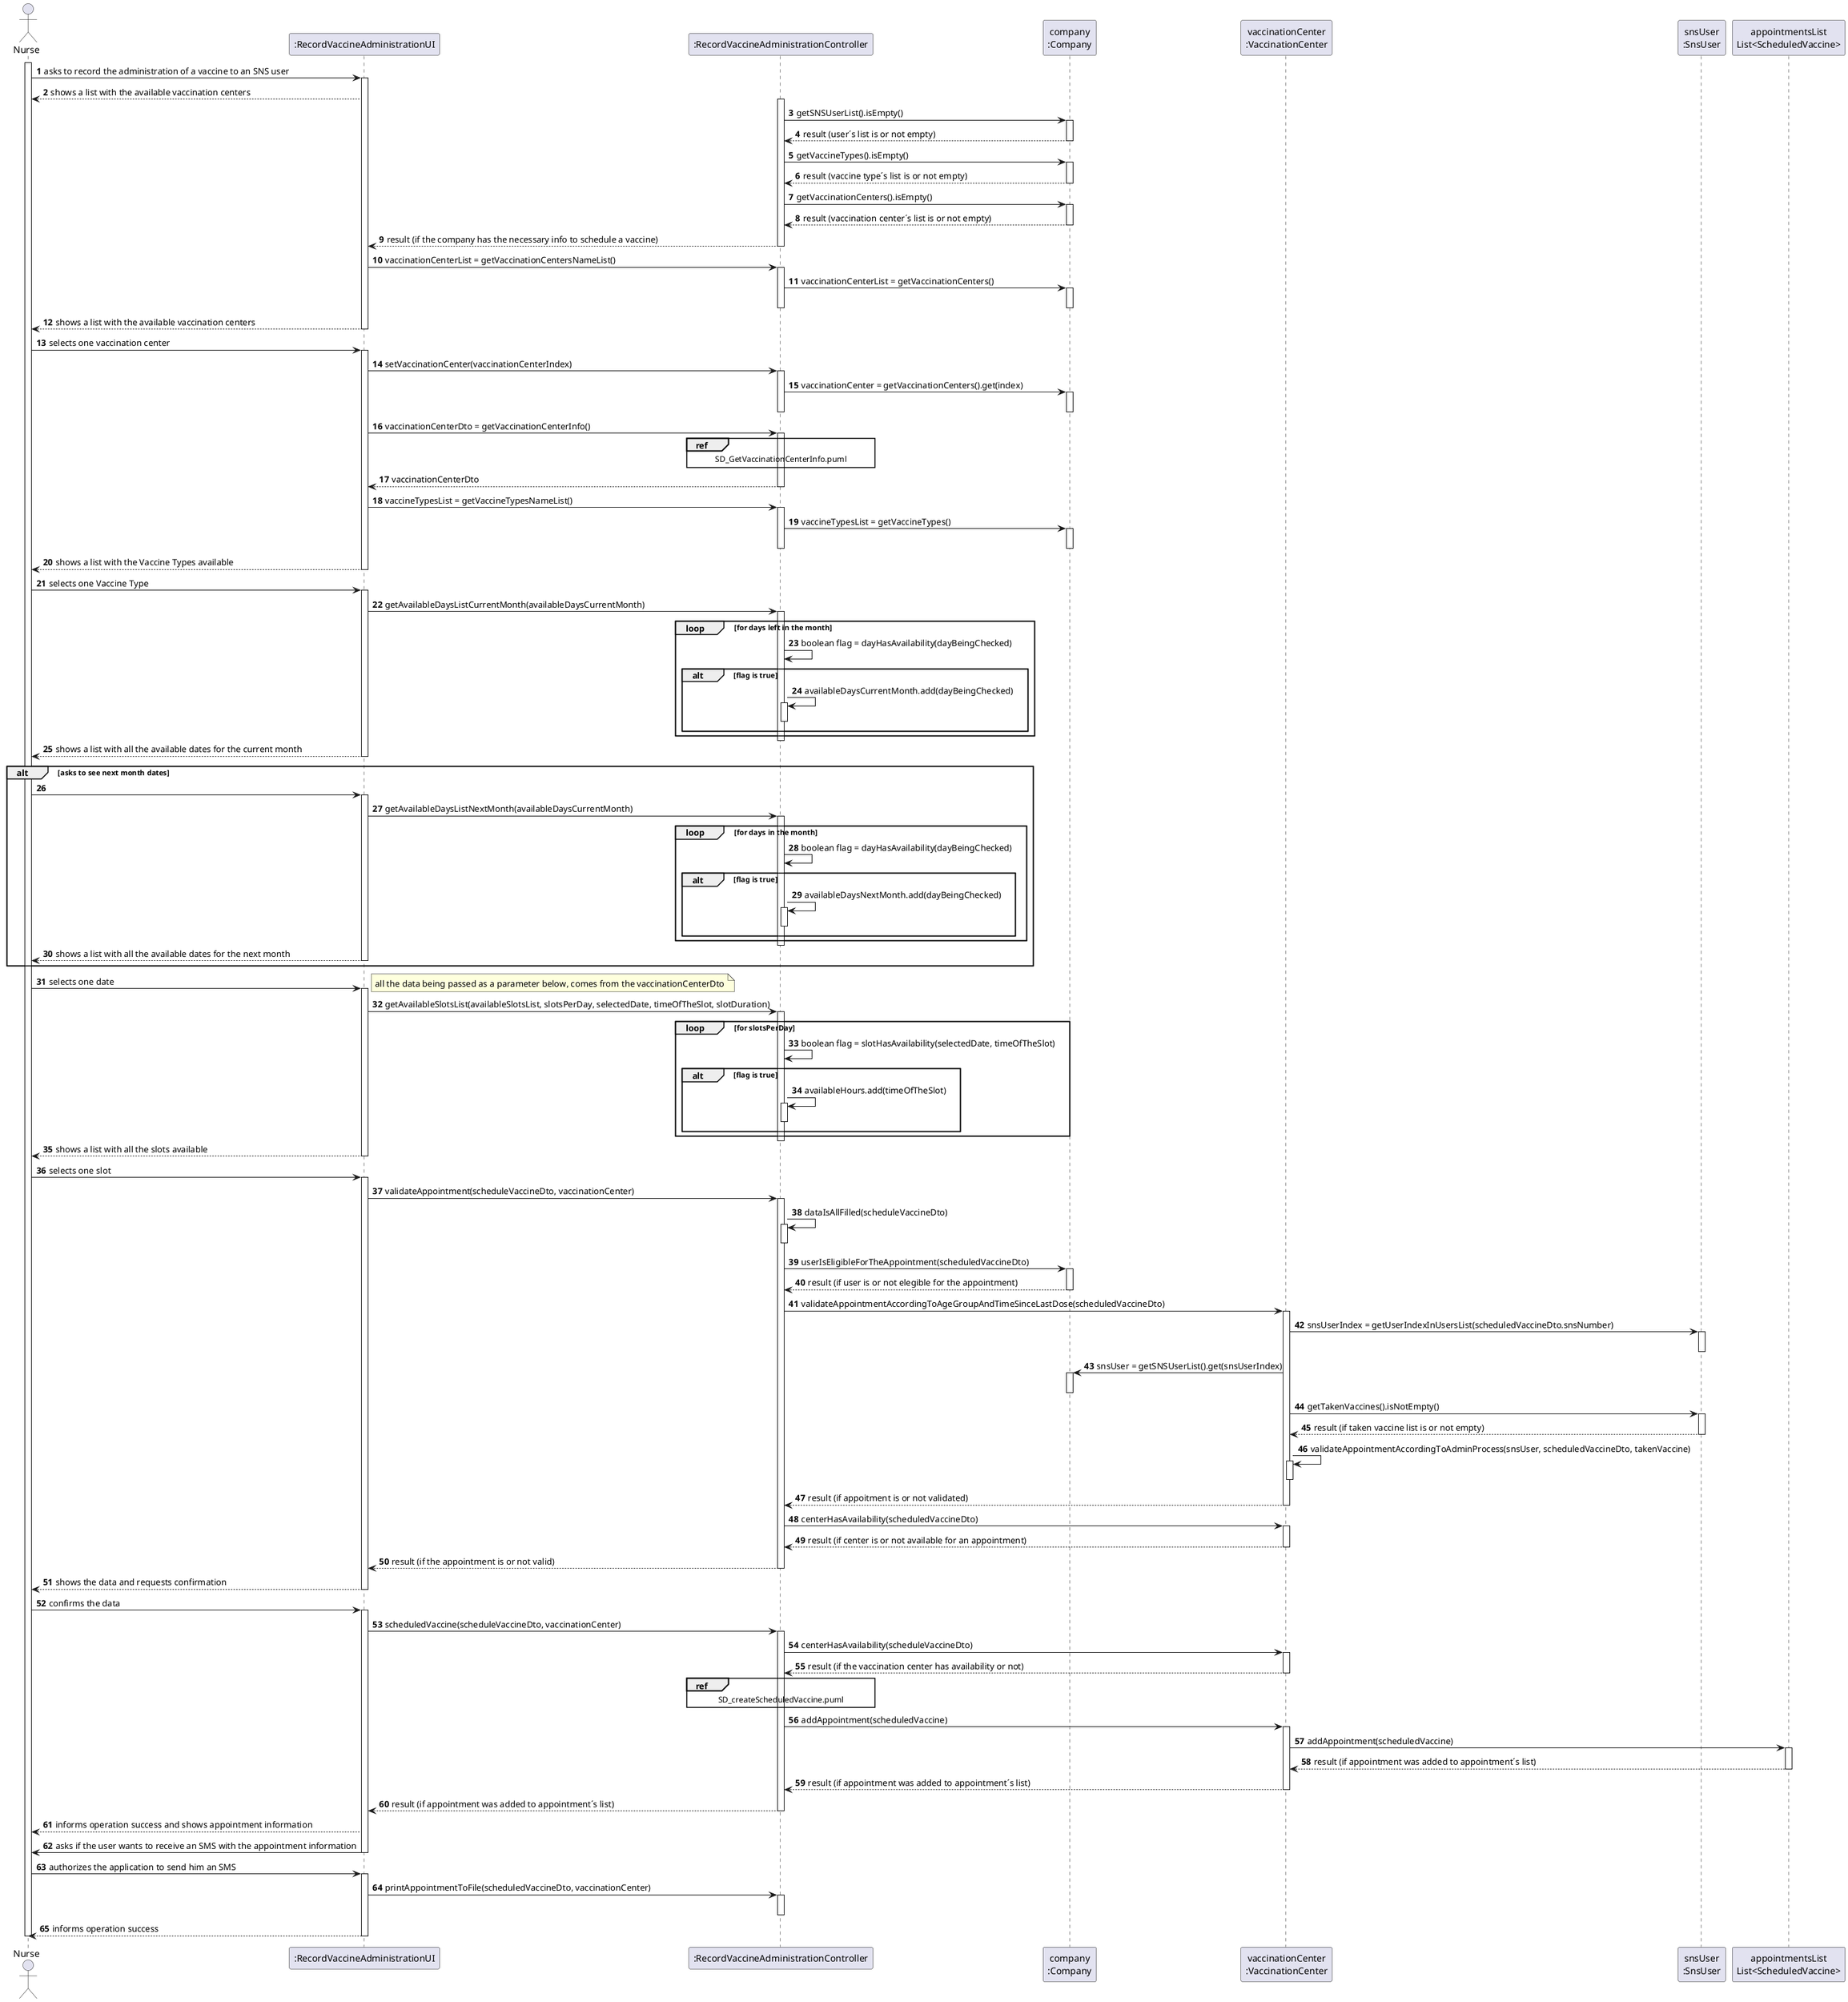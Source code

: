 @startuml

autonumber

actor Nurse as N

participant ":RecordVaccineAdministrationUI" as UI
participant ":RecordVaccineAdministrationController" as CTRL
participant "company\n:Company" as C
participant "vaccinationCenter\n:VaccinationCenter" as VC
participant "snsUser\n:SnsUser" as SU
participant "appointmentsList\nList<ScheduledVaccine>" as L


activate N
N -> UI : asks to record the administration of a vaccine to an SNS user
activate UI

UI --> N : shows a list with the available vaccination centers
activate CTRL

CTRL -> C : getSNSUserList().isEmpty()
activate C
C ---> CTRL : result (user´s list is or not empty)
deactivate C

CTRL -> C : getVaccineTypes().isEmpty()
activate C
C ---> CTRL : result (vaccine type´s list is or not empty)
deactivate C

CTRL -> C :  getVaccinationCenters().isEmpty()
activate C
C ---> CTRL : result (vaccination center´s list is or not empty)
deactivate C
CTRL ---> UI : result (if the company has the necessary info to schedule a vaccine)
deactivate CTRL
UI -> CTRL : vaccinationCenterList = getVaccinationCentersNameList()
activate CTRL
CTRL -> C : vaccinationCenterList = getVaccinationCenters()
activate C
deactivate C
deactivate CTRL

UI --> N : shows a list with the available vaccination centers

deactivate UI
N -> UI : selects one vaccination center



activate UI
UI -> CTRL : setVaccinationCenter(vaccinationCenterIndex)
activate CTRL
CTRL -> C : vaccinationCenter = getVaccinationCenters().get(index)
activate C
deactivate C
deactivate CTRL


UI -> CTRL : vaccinationCenterDto = getVaccinationCenterInfo()
activate CTRL
ref over CTRL: SD_GetVaccinationCenterInfo.puml
CTRL --> UI : vaccinationCenterDto
deactivate CTRL



UI -> CTRL : vaccineTypesList = getVaccineTypesNameList()
activate CTRL
CTRL -> C : vaccineTypesList = getVaccineTypes()
activate C
deactivate C
deactivate CTRL


 UI --> N : shows a list with the Vaccine Types available
deactivate UI
N -> UI : selects one Vaccine Type

activate UI
UI -> CTRL : getAvailableDaysListCurrentMonth(availableDaysCurrentMonth)
activate CTRL
loop for days left in the month

CTRL -> CTRL : boolean flag = dayHasAvailability(dayBeingChecked)
alt flag is true
CTRL -> CTRL :  availableDaysCurrentMonth.add(dayBeingChecked)

activate CTRL
deactivate CTRL
end
end
activate CTRL
deactivate CTRL
deactivate CTRL



 UI --> N : shows a list with all the available dates for the current month
deactivate UI
alt asks to see next month dates
N -> UI :
activate UI
UI -> CTRL : getAvailableDaysListNextMonth(availableDaysCurrentMonth)
activate CTRL
loop for days in the month

CTRL -> CTRL : boolean flag = dayHasAvailability(dayBeingChecked)
alt flag is true
CTRL -> CTRL :  availableDaysNextMonth.add(dayBeingChecked)

activate CTRL
deactivate CTRL
end
end
activate CTRL
deactivate CTRL
deactivate CTRL
UI --> N : shows a list with all the available dates for the next month
deactivate UI

end

N -> UI : selects one date
activate UI
note right
all the data being passed as a parameter below, comes from the vaccinationCenterDto
end note


UI -> CTRL : getAvailableSlotsList(availableSlotsList, slotsPerDay, selectedDate, timeOfTheSlot, slotDuration)
activate CTRL
loop for slotsPerDay

CTRL -> CTRL : boolean flag = slotHasAvailability(selectedDate, timeOfTheSlot)
alt flag is true
CTRL -> CTRL : availableHours.add(timeOfTheSlot)

activate CTRL
deactivate CTRL
end
end
activate CTRL
deactivate CTRL
deactivate CTRL


UI --> N : shows a list with all the slots available
deactivate UI
N -> UI : selects one slot



activate UI
UI -> CTRL : validateAppointment(scheduleVaccineDto, vaccinationCenter)

activate CTRL
CTRL -> CTRL : dataIsAllFilled(scheduleVaccineDto)
activate CTRL
deactivate CTRL
CTRL -> C : userIsEligibleForTheAppointment(scheduledVaccineDto)
activate C
C ---> CTRL : result (if user is or not elegible for the appointment)
deactivate C





CTRL -> VC : validateAppointmentAccordingToAgeGroupAndTimeSinceLastDose(scheduledVaccineDto)
activate VC
VC -> SU : snsUserIndex = getUserIndexInUsersList(scheduledVaccineDto.snsNumber)
activate SU
deactivate SU
VC -> C : snsUser = getSNSUserList().get(snsUserIndex)
activate C
deactivate C
VC -> SU : getTakenVaccines().isNotEmpty()
activate SU
SU --> VC : result (if taken vaccine list is or not empty)
deactivate SU
VC -> VC : validateAppointmentAccordingToAdminProcess(snsUser, scheduledVaccineDto, takenVaccine)
activate VC
deactivate VC


VC --> CTRL : result (if appoitment is or not validated)
deactivate VC


CTRL -> VC : centerHasAvailability(scheduledVaccineDto)
activate VC
VC ---> CTRL : result (if center is or not available for an appointment)
deactivate VC


CTRL ---> UI : result (if the appointment is or not valid)
deactivate CTRL

UI ---> N : shows the data and requests confirmation
deactivate UI

N -> UI : confirms the data
activate UI

UI -> CTRL : scheduledVaccine(scheduleVaccineDto, vaccinationCenter)
activate CTRL


CTRL -> VC : centerHasAvailability(scheduleVaccineDto)

activate VC
VC ---> CTRL : result (if the vaccination center has availability or not)
deactivate VC


ref over CTRL : SD_createScheduledVaccine.puml


CTRL -> VC : addAppointment(scheduledVaccine)
activate VC


VC -> L : addAppointment(scheduledVaccine)
activate L
L --> VC : result (if appointment was added to appointment´s list)

deactivate L

VC --> CTRL : result (if appointment was added to appointment´s list)

deactivate VC

CTRL ---> UI : result (if appointment was added to appointment´s list)
deactivate CTRL
UI --> N : informs operation success and shows appointment information

UI -> N : asks if the user wants to receive an SMS with the appointment information
deactivate UI

N -> UI : authorizes the application to send him an SMS
activate UI
UI -> CTRL : printAppointmentToFile(scheduledVaccineDto, vaccinationCenter)
activate CTRL
deactivate CTRL
UI ---> N : informs operation success
deactivate UI
deactivate N
@enduml